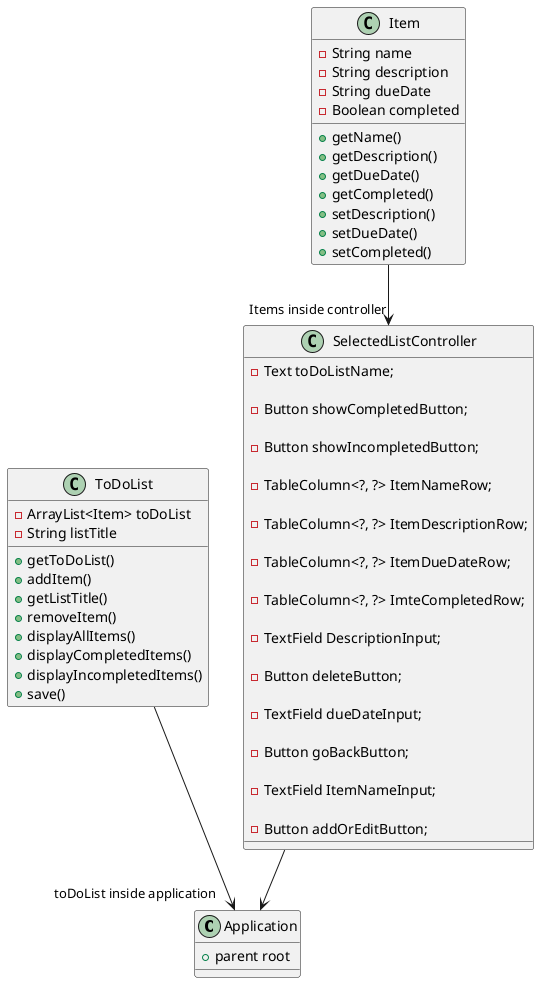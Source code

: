 @startuml
'https://plantuml.com/sequence-diagram

class Application{
+parent root

}

class Item{
    -String name
    -String description
    -String dueDate
    -Boolean completed

    +getName()
    +getDescription()
    +getDueDate()
    +getCompleted()
    +setDescription()
    +setDueDate()
    +setCompleted()

}

class ToDoList{

    -ArrayList<Item> toDoList
    -String listTitle

    +getToDoList()
    +addItem()
    +getListTitle()
    +removeItem()
    +displayAllItems()
    +displayCompletedItems()
    +displayIncompletedItems()
    +save()

}



class SelectedListController{

    -Text toDoListName;

    - Button showCompletedButton;

    - Button showIncompletedButton;

    - TableColumn<?, ?> ItemNameRow;

    -TableColumn<?, ?> ItemDescriptionRow;

    -TableColumn<?, ?> ItemDueDateRow;

    - TableColumn<?, ?> ImteCompletedRow;

    -TextField DescriptionInput;

    -Button deleteButton;

    -TextField dueDateInput;

   - Button goBackButton;

    - TextField ItemNameInput;

    -Button addOrEditButton;

}

Item -->"Items inside controller" SelectedListController
ToDoList -->"toDoList inside application" Application

SelectedListController --> Application


@enduml